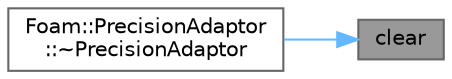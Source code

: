 digraph "clear"
{
 // LATEX_PDF_SIZE
  bgcolor="transparent";
  edge [fontname=Helvetica,fontsize=10,labelfontname=Helvetica,labelfontsize=10];
  node [fontname=Helvetica,fontsize=10,shape=box,height=0.2,width=0.4];
  rankdir="RL";
  Node1 [id="Node000001",label="clear",height=0.2,width=0.4,color="gray40", fillcolor="grey60", style="filled", fontcolor="black",tooltip=" "];
  Node1 -> Node2 [id="edge1_Node000001_Node000002",dir="back",color="steelblue1",style="solid",tooltip=" "];
  Node2 [id="Node000002",label="Foam::PrecisionAdaptor\l::~PrecisionAdaptor",height=0.2,width=0.4,color="grey40", fillcolor="white", style="filled",URL="$classFoam_1_1PrecisionAdaptor.html#a800c35bee8a22348f8e150d1ada4602c",tooltip=" "];
}
